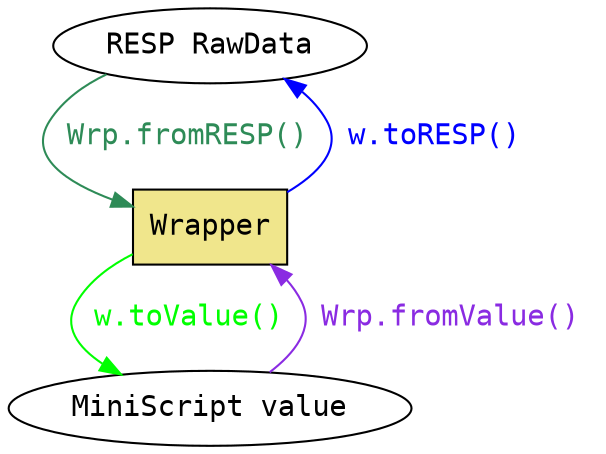 
digraph {
	node [fontname="Monospace"]
	edge [fontname="Monospace"]
	
	RR [label="RESP RawData"]
	W [label="Wrapper", shape="box", style="filled", fillcolor="khaki"]
	MS [label="MiniScript value"]
	
	RR -> W [label=" Wrp.fromRESP() ", color="seagreen", fontcolor="seagreen"]
	W -> RR [label=" w.toRESP() ", color="blue", fontcolor="blue"]
	W -> MS [label=" w.toValue() ", color="green", fontcolor="green"]
	MS -> W [label=" Wrp.fromValue() ", color="blueviolet", fontcolor="blueviolet"]
	
}
